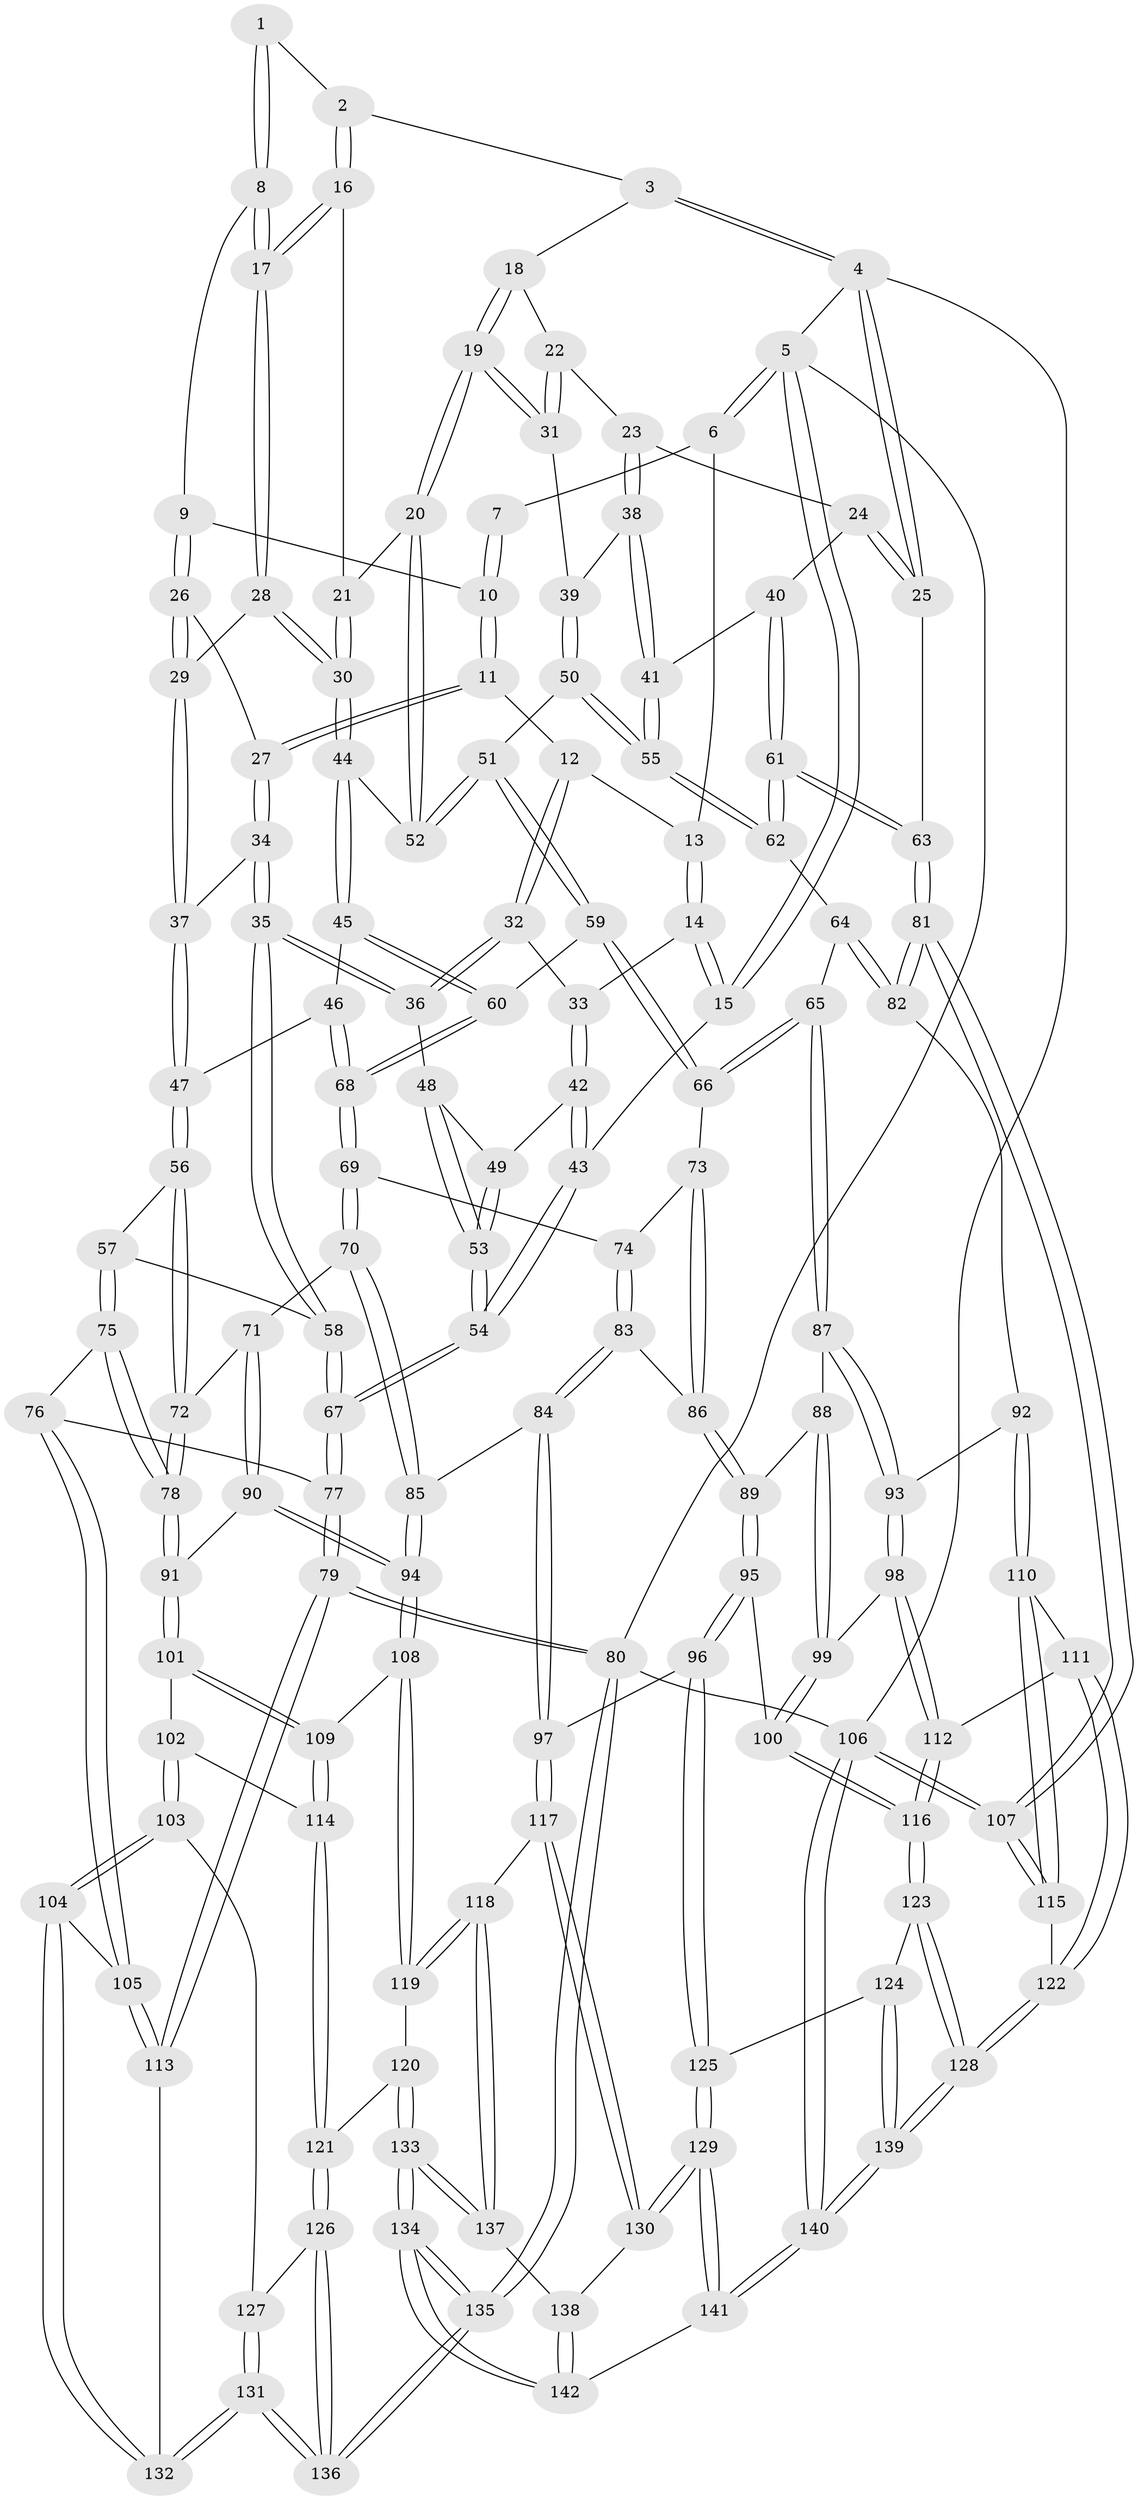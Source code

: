 // coarse degree distribution, {4: 0.375, 10: 0.017857142857142856, 3: 0.14285714285714285, 6: 0.08928571428571429, 5: 0.32142857142857145, 2: 0.05357142857142857}
// Generated by graph-tools (version 1.1) at 2025/21/03/04/25 18:21:19]
// undirected, 142 vertices, 352 edges
graph export_dot {
graph [start="1"]
  node [color=gray90,style=filled];
  1 [pos="+0.5456260872408782+0"];
  2 [pos="+0.6088793236437936+0"];
  3 [pos="+0.6723457846931953+0"];
  4 [pos="+1+0"];
  5 [pos="+0+0"];
  6 [pos="+0.10718088512521239+0"];
  7 [pos="+0.33587830840348015+0"];
  8 [pos="+0.41734726348105466+0.05313744256829855"];
  9 [pos="+0.38914747355030493+0.052222232746172624"];
  10 [pos="+0.3553496301507032+0.03669036915160738"];
  11 [pos="+0.267654539531704+0.08310803910287047"];
  12 [pos="+0.26610947759892056+0.08251010243654436"];
  13 [pos="+0.15304020391281933+0"];
  14 [pos="+0.13834990522761376+0.1241614141586921"];
  15 [pos="+0+0"];
  16 [pos="+0.5552239829627+0.0019672978621380305"];
  17 [pos="+0.4503424590268225+0.10484719150240636"];
  18 [pos="+0.6916858372573255+0"];
  19 [pos="+0.7089801353002785+0.13526207545208832"];
  20 [pos="+0.7028927581622908+0.14267251900234504"];
  21 [pos="+0.5587028800297114+0.05450127505051478"];
  22 [pos="+0.8557431448483414+0.08942539351138079"];
  23 [pos="+0.9122123388705473+0.0979532792082001"];
  24 [pos="+1+0.04816754028013153"];
  25 [pos="+1+0"];
  26 [pos="+0.35949935736511796+0.11460176253104361"];
  27 [pos="+0.29238347667944864+0.1113990744834752"];
  28 [pos="+0.4544697288593443+0.14544529136868953"];
  29 [pos="+0.4259928859911407+0.1635880162904978"];
  30 [pos="+0.5539679620528095+0.17510560932009722"];
  31 [pos="+0.7412555846551662+0.13869569082335823"];
  32 [pos="+0.1715859867530465+0.15779918883133925"];
  33 [pos="+0.1568649490255249+0.1523477570488688"];
  34 [pos="+0.3153056006978533+0.20444905755979856"];
  35 [pos="+0.23148148434310922+0.28694767606680677"];
  36 [pos="+0.22454556352331168+0.2813578440484023"];
  37 [pos="+0.39656836678058505+0.20624269363710718"];
  38 [pos="+0.8673706147742257+0.2041369986608912"];
  39 [pos="+0.8252079007820114+0.19445031259413803"];
  40 [pos="+0.9282483623209541+0.2868366925946329"];
  41 [pos="+0.9002172780611796+0.2767747562326839"];
  42 [pos="+0.0810883918642998+0.1936311430048139"];
  43 [pos="+0+0.22930677051754828"];
  44 [pos="+0.592843721875158+0.21328516656416338"];
  45 [pos="+0.5548489187613374+0.27277978833258204"];
  46 [pos="+0.4476902396071034+0.32106244432630643"];
  47 [pos="+0.4313842751949237+0.31562846028529856"];
  48 [pos="+0.19479896679677125+0.28130055835231543"];
  49 [pos="+0.10993354750904535+0.24713034156593056"];
  50 [pos="+0.7461523224746438+0.30088554339733353"];
  51 [pos="+0.7155531667967963+0.28637749841699245"];
  52 [pos="+0.6565492337817912+0.20563769426709202"];
  53 [pos="+0+0.3339544098226321"];
  54 [pos="+0+0.40558873718151056"];
  55 [pos="+0.7846209788368455+0.32972691688024697"];
  56 [pos="+0.2767257113726397+0.3783348446895092"];
  57 [pos="+0.2749561231438577+0.3776311960048189"];
  58 [pos="+0.24364775870066033+0.3259627612720371"];
  59 [pos="+0.6330686088143468+0.41343488676578877"];
  60 [pos="+0.6030264828592727+0.40536133963877413"];
  61 [pos="+1+0.4442432406717683"];
  62 [pos="+0.7926667334855774+0.4244065561761604"];
  63 [pos="+1+0.4494796636918058"];
  64 [pos="+0.75036254590345+0.48324769613103885"];
  65 [pos="+0.7317024341114938+0.5001083946016779"];
  66 [pos="+0.706937282522338+0.4958364484942676"];
  67 [pos="+0+0.46265086533057864"];
  68 [pos="+0.4943115075394588+0.46056230141817983"];
  69 [pos="+0.4822241911413166+0.4901749223607348"];
  70 [pos="+0.41202721511884294+0.5192589833778808"];
  71 [pos="+0.37575478043322635+0.5088572701690335"];
  72 [pos="+0.337176334090086+0.4716913680106938"];
  73 [pos="+0.6609329040131198+0.5253550178370443"];
  74 [pos="+0.4962109902544725+0.5028990908530683"];
  75 [pos="+0.08271471853746527+0.5560225780719343"];
  76 [pos="+0.06468595376328468+0.5547191726251272"];
  77 [pos="+0+0.47141937998324757"];
  78 [pos="+0.16294405379575758+0.6061337565678814"];
  79 [pos="+0+0.903901118020683"];
  80 [pos="+0+1"];
  81 [pos="+1+0.555866688365063"];
  82 [pos="+1+0.5744569340296894"];
  83 [pos="+0.5582493297513056+0.6147677318418061"];
  84 [pos="+0.43866675660746096+0.7197679469666691"];
  85 [pos="+0.4273164665854757+0.718387909612382"];
  86 [pos="+0.5959893900287205+0.6199730576105119"];
  87 [pos="+0.7722371513600911+0.6045837567421016"];
  88 [pos="+0.6649835532936057+0.6377610654465722"];
  89 [pos="+0.6137170323489918+0.6427010147661406"];
  90 [pos="+0.2591929101979914+0.638397467366041"];
  91 [pos="+0.20024156312511204+0.6391090926558606"];
  92 [pos="+0.8234164789557141+0.656820885656581"];
  93 [pos="+0.8116652952727453+0.6550234125717048"];
  94 [pos="+0.4100387147108015+0.7261211508952323"];
  95 [pos="+0.6362941108999957+0.7775811800426624"];
  96 [pos="+0.6126758264139762+0.8015306604748748"];
  97 [pos="+0.5034622092756428+0.763092709417233"];
  98 [pos="+0.7531881944846713+0.7167588203666634"];
  99 [pos="+0.7201788931212985+0.732306101162423"];
  100 [pos="+0.6479521507252675+0.7742158949444201"];
  101 [pos="+0.19918278613521123+0.6810304886649226"];
  102 [pos="+0.18590195776368004+0.7242566908908968"];
  103 [pos="+0.14064038438899584+0.8339543092982269"];
  104 [pos="+0.09425749841054182+0.8352363279633755"];
  105 [pos="+0.06874166602835344+0.8317761267934005"];
  106 [pos="+1+1"];
  107 [pos="+1+0.8090040959976876"];
  108 [pos="+0.4079033952709142+0.7293700796539244"];
  109 [pos="+0.3092007557600473+0.8019437546069179"];
  110 [pos="+0.874542628102981+0.7867049268462486"];
  111 [pos="+0.8354197333783544+0.8298577010765674"];
  112 [pos="+0.8025604977877443+0.8436390144551492"];
  113 [pos="+0+0.8701568012608724"];
  114 [pos="+0.29506077942192477+0.8228891472398008"];
  115 [pos="+1+0.8420262470336024"];
  116 [pos="+0.7933672283667471+0.8553431268272529"];
  117 [pos="+0.467581034092025+0.9015839488698465"];
  118 [pos="+0.43019297505835297+0.9006361155639514"];
  119 [pos="+0.41301582720364033+0.8735410760807589"];
  120 [pos="+0.3003843611097253+0.8812038838416392"];
  121 [pos="+0.27433074653657386+0.8599427598228905"];
  122 [pos="+0.928077797808403+0.9232796271554053"];
  123 [pos="+0.7882849340007895+0.8747104086203222"];
  124 [pos="+0.697040476340621+0.9182139380700445"];
  125 [pos="+0.6166400995748048+0.8814956997537977"];
  126 [pos="+0.25985142478731243+0.8641105647841802"];
  127 [pos="+0.14157739787547816+0.8345820500252473"];
  128 [pos="+0.8623955461267905+0.98509820528593"];
  129 [pos="+0.5717510339472183+0.9385675202353618"];
  130 [pos="+0.5191600027832523+0.9283442005003886"];
  131 [pos="+0.1890241508610465+1"];
  132 [pos="+0.10990686242656279+1"];
  133 [pos="+0.36288182550305254+0.9874834218915972"];
  134 [pos="+0.3084271012329395+1"];
  135 [pos="+0.21843304485531745+1"];
  136 [pos="+0.19116539554573114+1"];
  137 [pos="+0.39200795706284286+0.9607081494112547"];
  138 [pos="+0.46343738110910804+0.9726242738984208"];
  139 [pos="+0.8073840467896798+1"];
  140 [pos="+0.8003701007829352+1"];
  141 [pos="+0.5705119395720406+1"];
  142 [pos="+0.4687932656923891+1"];
  1 -- 2;
  1 -- 8;
  1 -- 8;
  2 -- 3;
  2 -- 16;
  2 -- 16;
  3 -- 4;
  3 -- 4;
  3 -- 18;
  4 -- 5;
  4 -- 25;
  4 -- 25;
  4 -- 106;
  5 -- 6;
  5 -- 6;
  5 -- 15;
  5 -- 15;
  5 -- 80;
  6 -- 7;
  6 -- 13;
  7 -- 10;
  7 -- 10;
  8 -- 9;
  8 -- 17;
  8 -- 17;
  9 -- 10;
  9 -- 26;
  9 -- 26;
  10 -- 11;
  10 -- 11;
  11 -- 12;
  11 -- 27;
  11 -- 27;
  12 -- 13;
  12 -- 32;
  12 -- 32;
  13 -- 14;
  13 -- 14;
  14 -- 15;
  14 -- 15;
  14 -- 33;
  15 -- 43;
  16 -- 17;
  16 -- 17;
  16 -- 21;
  17 -- 28;
  17 -- 28;
  18 -- 19;
  18 -- 19;
  18 -- 22;
  19 -- 20;
  19 -- 20;
  19 -- 31;
  19 -- 31;
  20 -- 21;
  20 -- 52;
  20 -- 52;
  21 -- 30;
  21 -- 30;
  22 -- 23;
  22 -- 31;
  22 -- 31;
  23 -- 24;
  23 -- 38;
  23 -- 38;
  24 -- 25;
  24 -- 25;
  24 -- 40;
  25 -- 63;
  26 -- 27;
  26 -- 29;
  26 -- 29;
  27 -- 34;
  27 -- 34;
  28 -- 29;
  28 -- 30;
  28 -- 30;
  29 -- 37;
  29 -- 37;
  30 -- 44;
  30 -- 44;
  31 -- 39;
  32 -- 33;
  32 -- 36;
  32 -- 36;
  33 -- 42;
  33 -- 42;
  34 -- 35;
  34 -- 35;
  34 -- 37;
  35 -- 36;
  35 -- 36;
  35 -- 58;
  35 -- 58;
  36 -- 48;
  37 -- 47;
  37 -- 47;
  38 -- 39;
  38 -- 41;
  38 -- 41;
  39 -- 50;
  39 -- 50;
  40 -- 41;
  40 -- 61;
  40 -- 61;
  41 -- 55;
  41 -- 55;
  42 -- 43;
  42 -- 43;
  42 -- 49;
  43 -- 54;
  43 -- 54;
  44 -- 45;
  44 -- 45;
  44 -- 52;
  45 -- 46;
  45 -- 60;
  45 -- 60;
  46 -- 47;
  46 -- 68;
  46 -- 68;
  47 -- 56;
  47 -- 56;
  48 -- 49;
  48 -- 53;
  48 -- 53;
  49 -- 53;
  49 -- 53;
  50 -- 51;
  50 -- 55;
  50 -- 55;
  51 -- 52;
  51 -- 52;
  51 -- 59;
  51 -- 59;
  53 -- 54;
  53 -- 54;
  54 -- 67;
  54 -- 67;
  55 -- 62;
  55 -- 62;
  56 -- 57;
  56 -- 72;
  56 -- 72;
  57 -- 58;
  57 -- 75;
  57 -- 75;
  58 -- 67;
  58 -- 67;
  59 -- 60;
  59 -- 66;
  59 -- 66;
  60 -- 68;
  60 -- 68;
  61 -- 62;
  61 -- 62;
  61 -- 63;
  61 -- 63;
  62 -- 64;
  63 -- 81;
  63 -- 81;
  64 -- 65;
  64 -- 82;
  64 -- 82;
  65 -- 66;
  65 -- 66;
  65 -- 87;
  65 -- 87;
  66 -- 73;
  67 -- 77;
  67 -- 77;
  68 -- 69;
  68 -- 69;
  69 -- 70;
  69 -- 70;
  69 -- 74;
  70 -- 71;
  70 -- 85;
  70 -- 85;
  71 -- 72;
  71 -- 90;
  71 -- 90;
  72 -- 78;
  72 -- 78;
  73 -- 74;
  73 -- 86;
  73 -- 86;
  74 -- 83;
  74 -- 83;
  75 -- 76;
  75 -- 78;
  75 -- 78;
  76 -- 77;
  76 -- 105;
  76 -- 105;
  77 -- 79;
  77 -- 79;
  78 -- 91;
  78 -- 91;
  79 -- 80;
  79 -- 80;
  79 -- 113;
  79 -- 113;
  80 -- 135;
  80 -- 135;
  80 -- 106;
  81 -- 82;
  81 -- 82;
  81 -- 107;
  81 -- 107;
  82 -- 92;
  83 -- 84;
  83 -- 84;
  83 -- 86;
  84 -- 85;
  84 -- 97;
  84 -- 97;
  85 -- 94;
  85 -- 94;
  86 -- 89;
  86 -- 89;
  87 -- 88;
  87 -- 93;
  87 -- 93;
  88 -- 89;
  88 -- 99;
  88 -- 99;
  89 -- 95;
  89 -- 95;
  90 -- 91;
  90 -- 94;
  90 -- 94;
  91 -- 101;
  91 -- 101;
  92 -- 93;
  92 -- 110;
  92 -- 110;
  93 -- 98;
  93 -- 98;
  94 -- 108;
  94 -- 108;
  95 -- 96;
  95 -- 96;
  95 -- 100;
  96 -- 97;
  96 -- 125;
  96 -- 125;
  97 -- 117;
  97 -- 117;
  98 -- 99;
  98 -- 112;
  98 -- 112;
  99 -- 100;
  99 -- 100;
  100 -- 116;
  100 -- 116;
  101 -- 102;
  101 -- 109;
  101 -- 109;
  102 -- 103;
  102 -- 103;
  102 -- 114;
  103 -- 104;
  103 -- 104;
  103 -- 127;
  104 -- 105;
  104 -- 132;
  104 -- 132;
  105 -- 113;
  105 -- 113;
  106 -- 107;
  106 -- 107;
  106 -- 140;
  106 -- 140;
  107 -- 115;
  107 -- 115;
  108 -- 109;
  108 -- 119;
  108 -- 119;
  109 -- 114;
  109 -- 114;
  110 -- 111;
  110 -- 115;
  110 -- 115;
  111 -- 112;
  111 -- 122;
  111 -- 122;
  112 -- 116;
  112 -- 116;
  113 -- 132;
  114 -- 121;
  114 -- 121;
  115 -- 122;
  116 -- 123;
  116 -- 123;
  117 -- 118;
  117 -- 130;
  117 -- 130;
  118 -- 119;
  118 -- 119;
  118 -- 137;
  118 -- 137;
  119 -- 120;
  120 -- 121;
  120 -- 133;
  120 -- 133;
  121 -- 126;
  121 -- 126;
  122 -- 128;
  122 -- 128;
  123 -- 124;
  123 -- 128;
  123 -- 128;
  124 -- 125;
  124 -- 139;
  124 -- 139;
  125 -- 129;
  125 -- 129;
  126 -- 127;
  126 -- 136;
  126 -- 136;
  127 -- 131;
  127 -- 131;
  128 -- 139;
  128 -- 139;
  129 -- 130;
  129 -- 130;
  129 -- 141;
  129 -- 141;
  130 -- 138;
  131 -- 132;
  131 -- 132;
  131 -- 136;
  131 -- 136;
  133 -- 134;
  133 -- 134;
  133 -- 137;
  133 -- 137;
  134 -- 135;
  134 -- 135;
  134 -- 142;
  134 -- 142;
  135 -- 136;
  135 -- 136;
  137 -- 138;
  138 -- 142;
  138 -- 142;
  139 -- 140;
  139 -- 140;
  140 -- 141;
  140 -- 141;
  141 -- 142;
}
